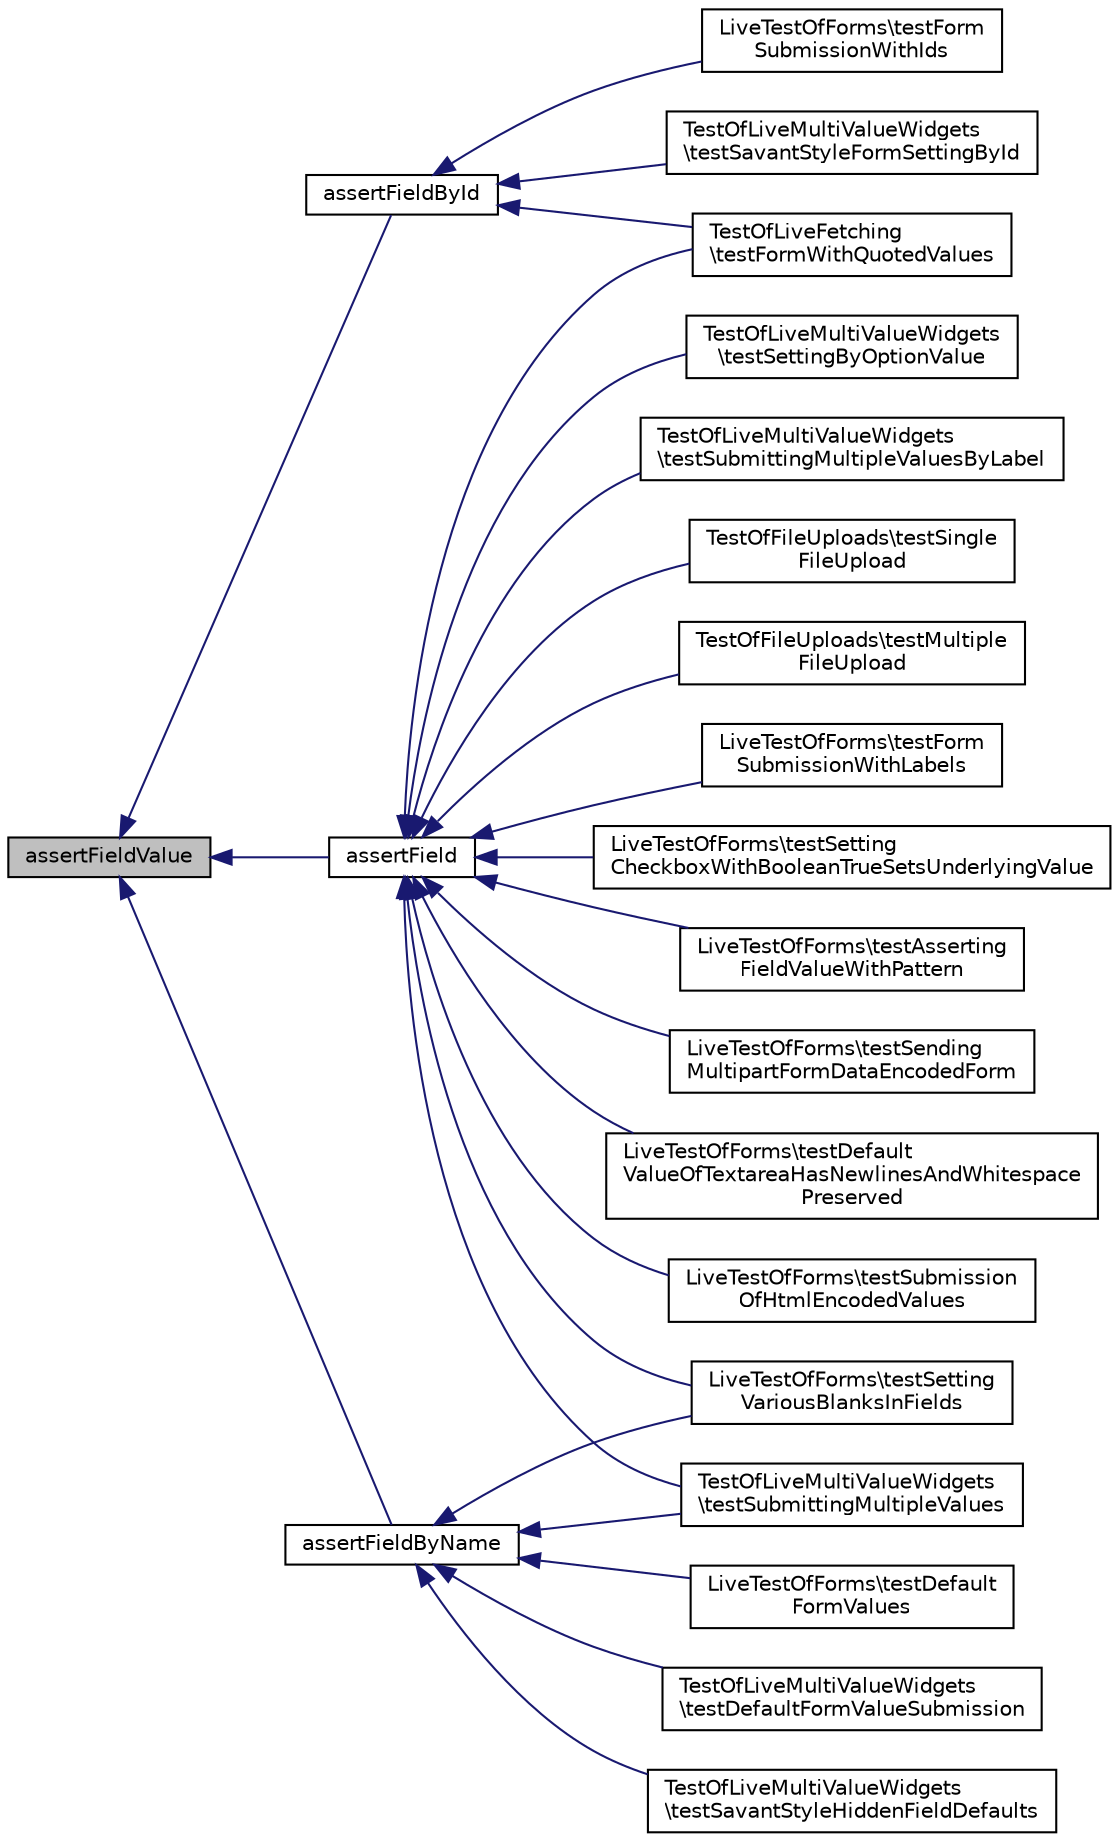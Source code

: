 digraph "assertFieldValue"
{
  edge [fontname="Helvetica",fontsize="10",labelfontname="Helvetica",labelfontsize="10"];
  node [fontname="Helvetica",fontsize="10",shape=record];
  rankdir="LR";
  Node1 [label="assertFieldValue",height=0.2,width=0.4,color="black", fillcolor="grey75", style="filled" fontcolor="black"];
  Node1 -> Node2 [dir="back",color="midnightblue",fontsize="10",style="solid",fontname="Helvetica"];
  Node2 [label="assertField",height=0.2,width=0.4,color="black", fillcolor="white", style="filled",URL="$class_web_test_case.html#a147621db1c1b95d8458f32eab04ec5e0"];
  Node2 -> Node3 [dir="back",color="midnightblue",fontsize="10",style="solid",fontname="Helvetica"];
  Node3 [label="TestOfLiveFetching\l\\testFormWithQuotedValues",height=0.2,width=0.4,color="black", fillcolor="white", style="filled",URL="$class_test_of_live_fetching.html#ae70ab9a658f25cbbfd257b50fb670f3f"];
  Node2 -> Node4 [dir="back",color="midnightblue",fontsize="10",style="solid",fontname="Helvetica"];
  Node4 [label="LiveTestOfForms\\testForm\lSubmissionWithLabels",height=0.2,width=0.4,color="black", fillcolor="white", style="filled",URL="$class_live_test_of_forms.html#afa7b4781961261b66280171acea960fc"];
  Node2 -> Node5 [dir="back",color="midnightblue",fontsize="10",style="solid",fontname="Helvetica"];
  Node5 [label="LiveTestOfForms\\testSetting\lCheckboxWithBooleanTrueSetsUnderlyingValue",height=0.2,width=0.4,color="black", fillcolor="white", style="filled",URL="$class_live_test_of_forms.html#a2de17d96a38aa29b96b6981bbc4c8098"];
  Node2 -> Node6 [dir="back",color="midnightblue",fontsize="10",style="solid",fontname="Helvetica"];
  Node6 [label="LiveTestOfForms\\testAsserting\lFieldValueWithPattern",height=0.2,width=0.4,color="black", fillcolor="white", style="filled",URL="$class_live_test_of_forms.html#a599e9af8b8598aa1b851516168b74e1b"];
  Node2 -> Node7 [dir="back",color="midnightblue",fontsize="10",style="solid",fontname="Helvetica"];
  Node7 [label="LiveTestOfForms\\testSending\lMultipartFormDataEncodedForm",height=0.2,width=0.4,color="black", fillcolor="white", style="filled",URL="$class_live_test_of_forms.html#a0685fdb5ede9731b0e0a222dd1ba68db"];
  Node2 -> Node8 [dir="back",color="midnightblue",fontsize="10",style="solid",fontname="Helvetica"];
  Node8 [label="LiveTestOfForms\\testSetting\lVariousBlanksInFields",height=0.2,width=0.4,color="black", fillcolor="white", style="filled",URL="$class_live_test_of_forms.html#aa36f65f4e29f2c7faaecbc8399a83db3"];
  Node2 -> Node9 [dir="back",color="midnightblue",fontsize="10",style="solid",fontname="Helvetica"];
  Node9 [label="LiveTestOfForms\\testDefault\lValueOfTextareaHasNewlinesAndWhitespace\lPreserved",height=0.2,width=0.4,color="black", fillcolor="white", style="filled",URL="$class_live_test_of_forms.html#a7c14239ad365d9312aa1ce4143dc2d52"];
  Node2 -> Node10 [dir="back",color="midnightblue",fontsize="10",style="solid",fontname="Helvetica"];
  Node10 [label="LiveTestOfForms\\testSubmission\lOfHtmlEncodedValues",height=0.2,width=0.4,color="black", fillcolor="white", style="filled",URL="$class_live_test_of_forms.html#a6e120bdf7e3fccd3436599beea79ea2f"];
  Node2 -> Node11 [dir="back",color="midnightblue",fontsize="10",style="solid",fontname="Helvetica"];
  Node11 [label="TestOfLiveMultiValueWidgets\l\\testSubmittingMultipleValues",height=0.2,width=0.4,color="black", fillcolor="white", style="filled",URL="$class_test_of_live_multi_value_widgets.html#a89406206192f5e9c550305a7e514935b"];
  Node2 -> Node12 [dir="back",color="midnightblue",fontsize="10",style="solid",fontname="Helvetica"];
  Node12 [label="TestOfLiveMultiValueWidgets\l\\testSettingByOptionValue",height=0.2,width=0.4,color="black", fillcolor="white", style="filled",URL="$class_test_of_live_multi_value_widgets.html#aa5e92bf17b32b1a76676157986cb8e49"];
  Node2 -> Node13 [dir="back",color="midnightblue",fontsize="10",style="solid",fontname="Helvetica"];
  Node13 [label="TestOfLiveMultiValueWidgets\l\\testSubmittingMultipleValuesByLabel",height=0.2,width=0.4,color="black", fillcolor="white", style="filled",URL="$class_test_of_live_multi_value_widgets.html#a4f00e6f1f9eff11b9b43ec83f888ca84"];
  Node2 -> Node14 [dir="back",color="midnightblue",fontsize="10",style="solid",fontname="Helvetica"];
  Node14 [label="TestOfFileUploads\\testSingle\lFileUpload",height=0.2,width=0.4,color="black", fillcolor="white", style="filled",URL="$class_test_of_file_uploads.html#a320261733b6651dd46c9c7e167b9d8be"];
  Node2 -> Node15 [dir="back",color="midnightblue",fontsize="10",style="solid",fontname="Helvetica"];
  Node15 [label="TestOfFileUploads\\testMultiple\lFileUpload",height=0.2,width=0.4,color="black", fillcolor="white", style="filled",URL="$class_test_of_file_uploads.html#a69f140b2532a3363e1c192ceb55ee7c9"];
  Node1 -> Node16 [dir="back",color="midnightblue",fontsize="10",style="solid",fontname="Helvetica"];
  Node16 [label="assertFieldByName",height=0.2,width=0.4,color="black", fillcolor="white", style="filled",URL="$class_web_test_case.html#afea734f2c54682f0074157ceac14ea91"];
  Node16 -> Node17 [dir="back",color="midnightblue",fontsize="10",style="solid",fontname="Helvetica"];
  Node17 [label="LiveTestOfForms\\testDefault\lFormValues",height=0.2,width=0.4,color="black", fillcolor="white", style="filled",URL="$class_live_test_of_forms.html#a771a7175f0a958aafaf7937189d8205f"];
  Node16 -> Node8 [dir="back",color="midnightblue",fontsize="10",style="solid",fontname="Helvetica"];
  Node16 -> Node18 [dir="back",color="midnightblue",fontsize="10",style="solid",fontname="Helvetica"];
  Node18 [label="TestOfLiveMultiValueWidgets\l\\testDefaultFormValueSubmission",height=0.2,width=0.4,color="black", fillcolor="white", style="filled",URL="$class_test_of_live_multi_value_widgets.html#abbf45f2e6ae1d6e4d1d8237ce4ca4b3f"];
  Node16 -> Node11 [dir="back",color="midnightblue",fontsize="10",style="solid",fontname="Helvetica"];
  Node16 -> Node19 [dir="back",color="midnightblue",fontsize="10",style="solid",fontname="Helvetica"];
  Node19 [label="TestOfLiveMultiValueWidgets\l\\testSavantStyleHiddenFieldDefaults",height=0.2,width=0.4,color="black", fillcolor="white", style="filled",URL="$class_test_of_live_multi_value_widgets.html#a9e03a24b6b48cdec1ea838f0e3145362"];
  Node1 -> Node20 [dir="back",color="midnightblue",fontsize="10",style="solid",fontname="Helvetica"];
  Node20 [label="assertFieldById",height=0.2,width=0.4,color="black", fillcolor="white", style="filled",URL="$class_web_test_case.html#a993621917d235991bc7751337a0df481"];
  Node20 -> Node3 [dir="back",color="midnightblue",fontsize="10",style="solid",fontname="Helvetica"];
  Node20 -> Node21 [dir="back",color="midnightblue",fontsize="10",style="solid",fontname="Helvetica"];
  Node21 [label="LiveTestOfForms\\testForm\lSubmissionWithIds",height=0.2,width=0.4,color="black", fillcolor="white", style="filled",URL="$class_live_test_of_forms.html#a0299c82afda9550dcfca7403351c2a9b"];
  Node20 -> Node22 [dir="back",color="midnightblue",fontsize="10",style="solid",fontname="Helvetica"];
  Node22 [label="TestOfLiveMultiValueWidgets\l\\testSavantStyleFormSettingById",height=0.2,width=0.4,color="black", fillcolor="white", style="filled",URL="$class_test_of_live_multi_value_widgets.html#afdcbda2b49fe065d3ee6af2eff9c64e4"];
}
